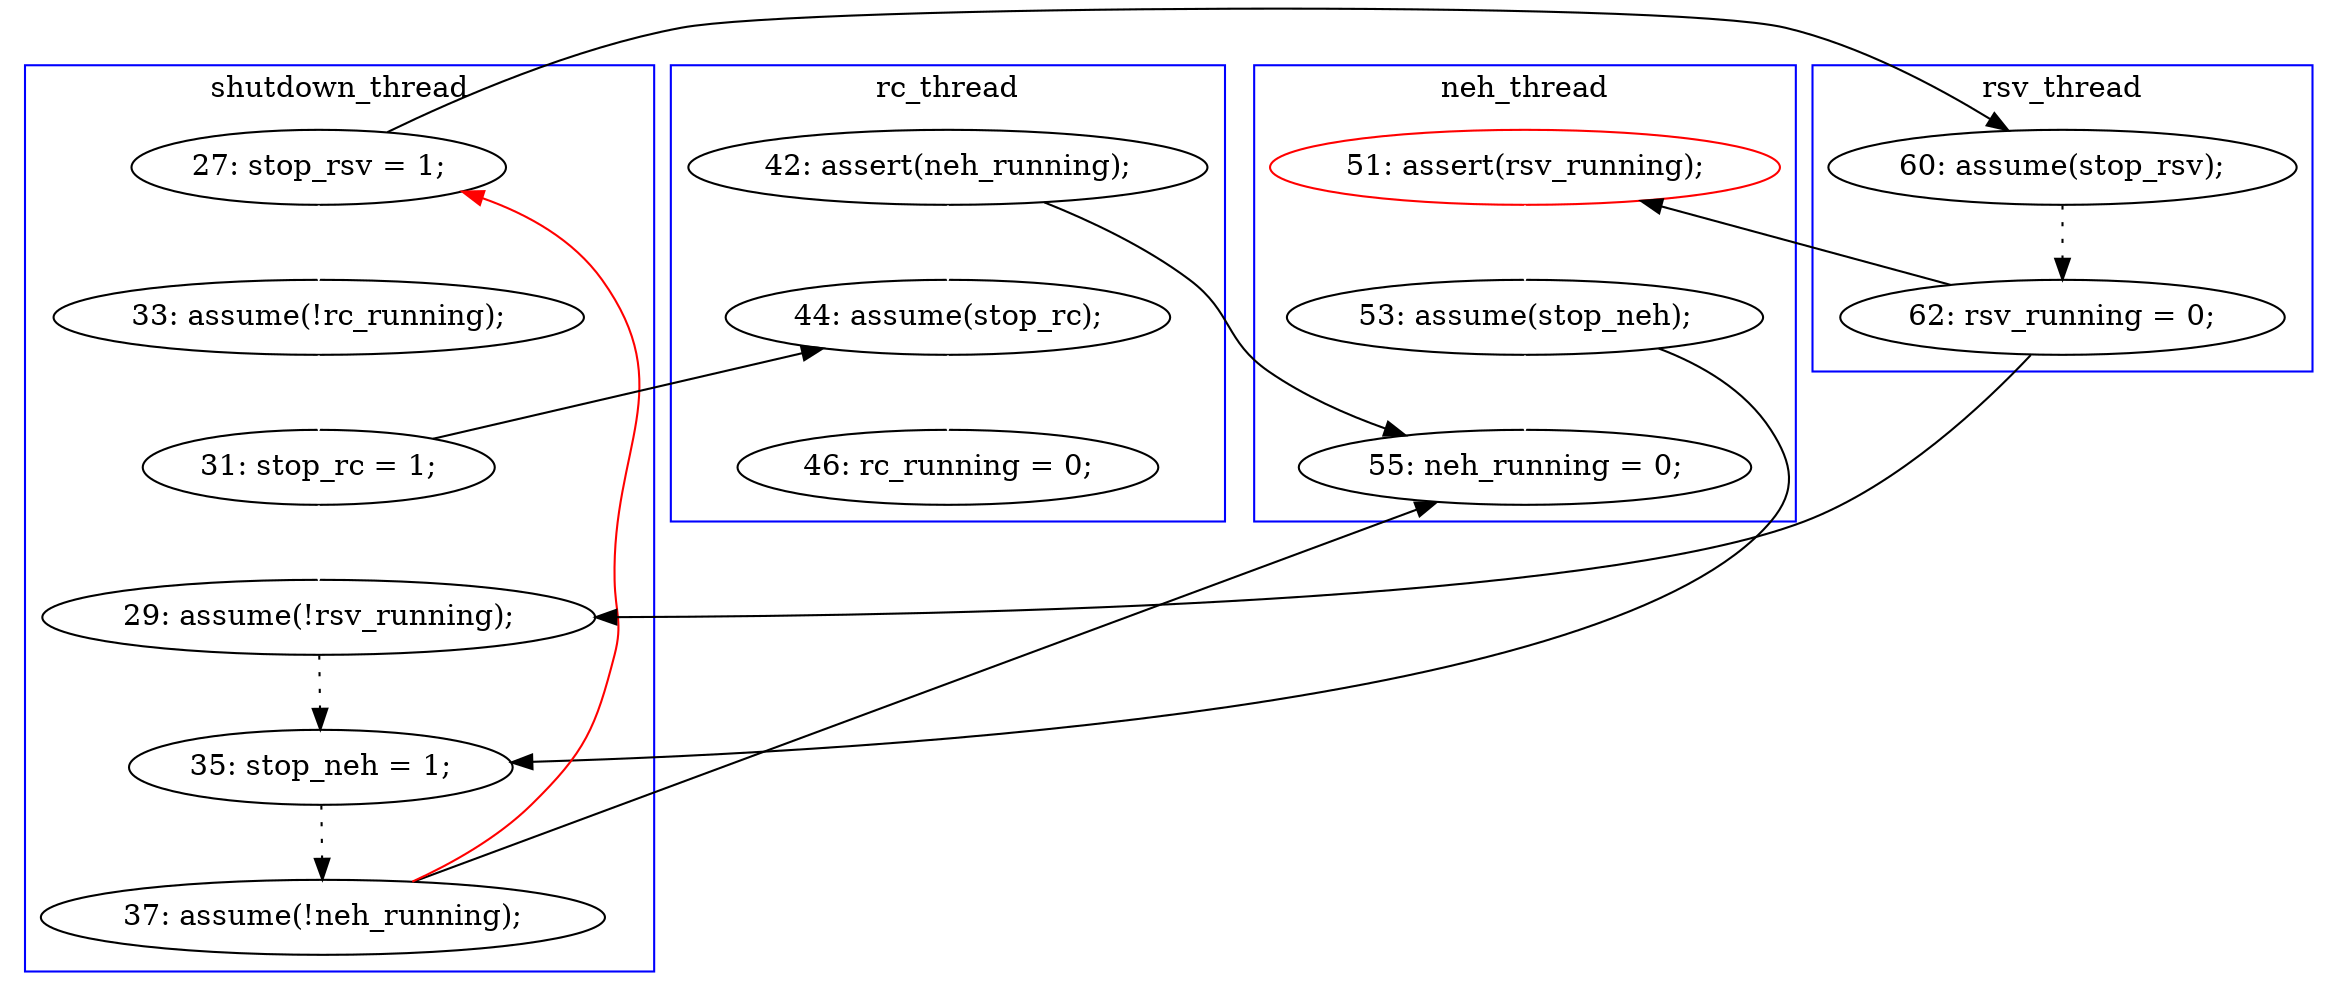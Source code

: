 digraph Counterexample {
	23 -> 26 [color = black, style = solid, constraint = false]
	11 -> 30 [color = black, style = solid, constraint = false]
	15 -> 17 [color = black, style = solid, constraint = false]
	20 -> 23 [color = white, style = solid]
	11 -> 35 [color = white, style = solid]
	15 -> 21 [color = white, style = solid]
	23 -> 30 [color = white, style = solid]
	25 -> 26 [color = black, style = dotted]
	27 -> 30 [color = black, style = solid, constraint = false]
	27 -> 15 [color = red, style = solid, constraint = false]
	21 -> 22 [color = white, style = solid]
	22 -> 25 [color = white, style = solid]
	26 -> 27 [color = black, style = dotted]
	35 -> 37 [color = white, style = solid]
	19 -> 25 [color = black, style = solid, constraint = false]
	17 -> 19 [color = black, style = dotted]
	22 -> 35 [color = black, style = solid, constraint = false]
	19 -> 20 [color = black, style = solid, constraint = false]
	subgraph cluster3 {
		label = neh_thread
		color = blue
		23  [label = "53: assume(stop_neh);"]
		20  [label = "51: assert(rsv_running);", color = red]
		30  [label = "55: neh_running = 0;"]
	}
	subgraph cluster4 {
		label = rsv_thread
		color = blue
		17  [label = "60: assume(stop_rsv);"]
		19  [label = "62: rsv_running = 0;"]
	}
	subgraph cluster1 {
		label = shutdown_thread
		color = blue
		22  [label = "31: stop_rc = 1;"]
		27  [label = "37: assume(!neh_running);"]
		21  [label = "33: assume(!rc_running);"]
		26  [label = "35: stop_neh = 1;"]
		25  [label = "29: assume(!rsv_running);"]
		15  [label = "27: stop_rsv = 1;"]
	}
	subgraph cluster2 {
		label = rc_thread
		color = blue
		11  [label = "42: assert(neh_running);"]
		37  [label = "46: rc_running = 0;"]
		35  [label = "44: assume(stop_rc);"]
	}
}